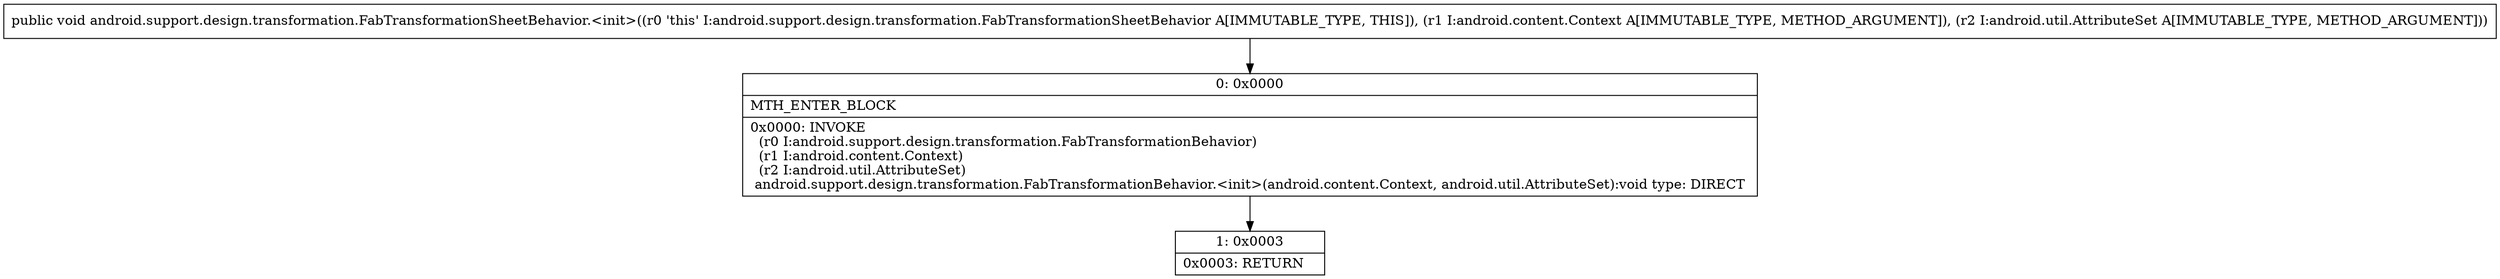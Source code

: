 digraph "CFG forandroid.support.design.transformation.FabTransformationSheetBehavior.\<init\>(Landroid\/content\/Context;Landroid\/util\/AttributeSet;)V" {
Node_0 [shape=record,label="{0\:\ 0x0000|MTH_ENTER_BLOCK\l|0x0000: INVOKE  \l  (r0 I:android.support.design.transformation.FabTransformationBehavior)\l  (r1 I:android.content.Context)\l  (r2 I:android.util.AttributeSet)\l android.support.design.transformation.FabTransformationBehavior.\<init\>(android.content.Context, android.util.AttributeSet):void type: DIRECT \l}"];
Node_1 [shape=record,label="{1\:\ 0x0003|0x0003: RETURN   \l}"];
MethodNode[shape=record,label="{public void android.support.design.transformation.FabTransformationSheetBehavior.\<init\>((r0 'this' I:android.support.design.transformation.FabTransformationSheetBehavior A[IMMUTABLE_TYPE, THIS]), (r1 I:android.content.Context A[IMMUTABLE_TYPE, METHOD_ARGUMENT]), (r2 I:android.util.AttributeSet A[IMMUTABLE_TYPE, METHOD_ARGUMENT])) }"];
MethodNode -> Node_0;
Node_0 -> Node_1;
}

